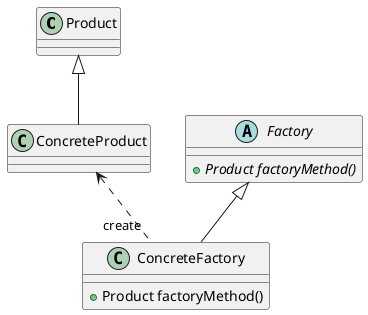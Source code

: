 @startuml

class Product
class ConcreteProduct
abstract class Factory {
+ {abstract} Product factoryMethod()
}
class ConcreteFactory {
+ Product factoryMethod()
}

Product <|-- ConcreteProduct
Factory <|-- ConcreteFactory

ConcreteProduct <.. "create" ConcreteFactory


@enduml